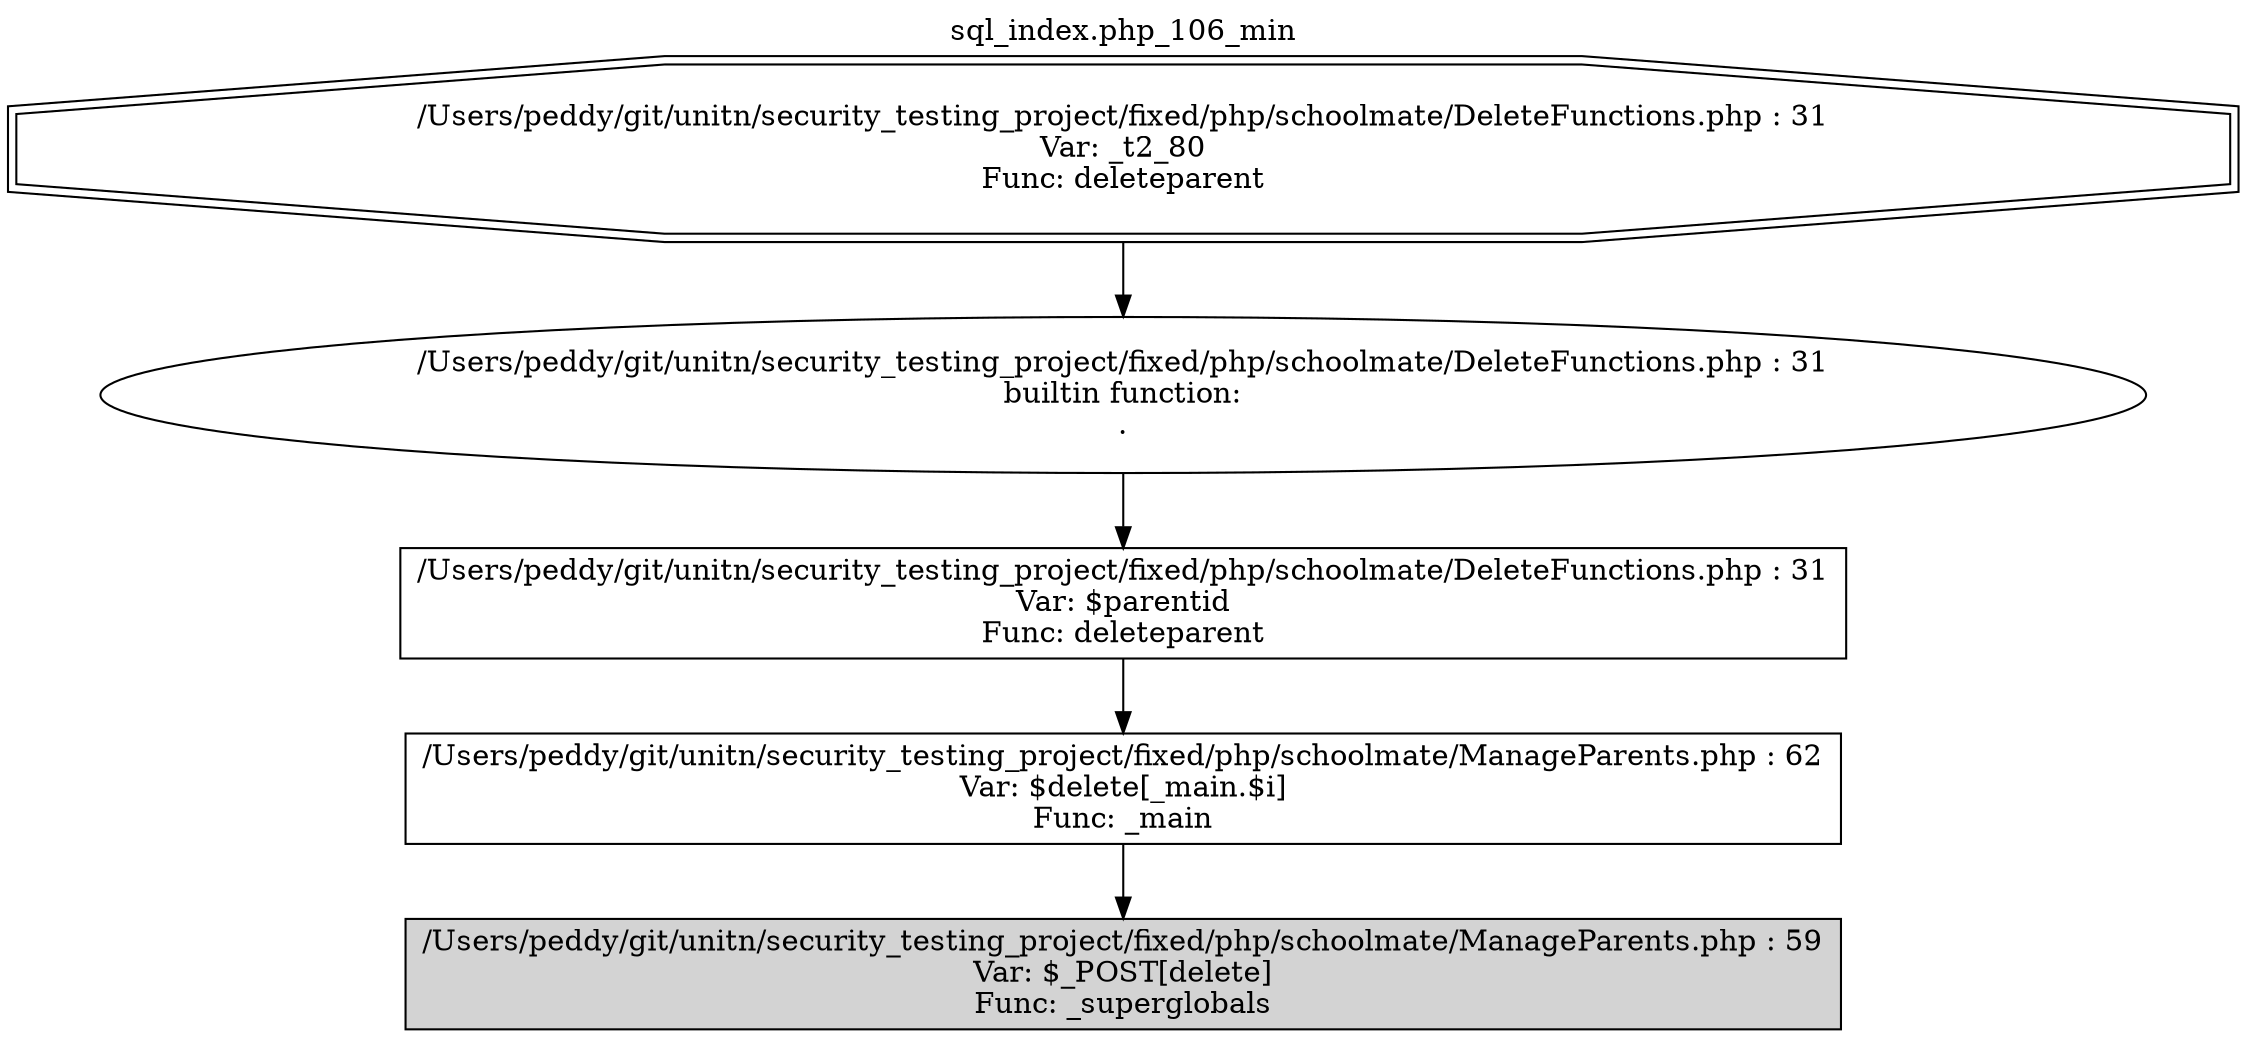 digraph cfg {
  label="sql_index.php_106_min";
  labelloc=t;
  n1 [shape=doubleoctagon, label="/Users/peddy/git/unitn/security_testing_project/fixed/php/schoolmate/DeleteFunctions.php : 31\nVar: _t2_80\nFunc: deleteparent\n"];
  n2 [shape=ellipse, label="/Users/peddy/git/unitn/security_testing_project/fixed/php/schoolmate/DeleteFunctions.php : 31\nbuiltin function:\n.\n"];
  n3 [shape=box, label="/Users/peddy/git/unitn/security_testing_project/fixed/php/schoolmate/DeleteFunctions.php : 31\nVar: $parentid\nFunc: deleteparent\n"];
  n4 [shape=box, label="/Users/peddy/git/unitn/security_testing_project/fixed/php/schoolmate/ManageParents.php : 62\nVar: $delete[_main.$i]\nFunc: _main\n"];
  n5 [shape=box, label="/Users/peddy/git/unitn/security_testing_project/fixed/php/schoolmate/ManageParents.php : 59\nVar: $_POST[delete]\nFunc: _superglobals\n",style=filled];
  n1 -> n2;
  n2 -> n3;
  n3 -> n4;
  n4 -> n5;
}
